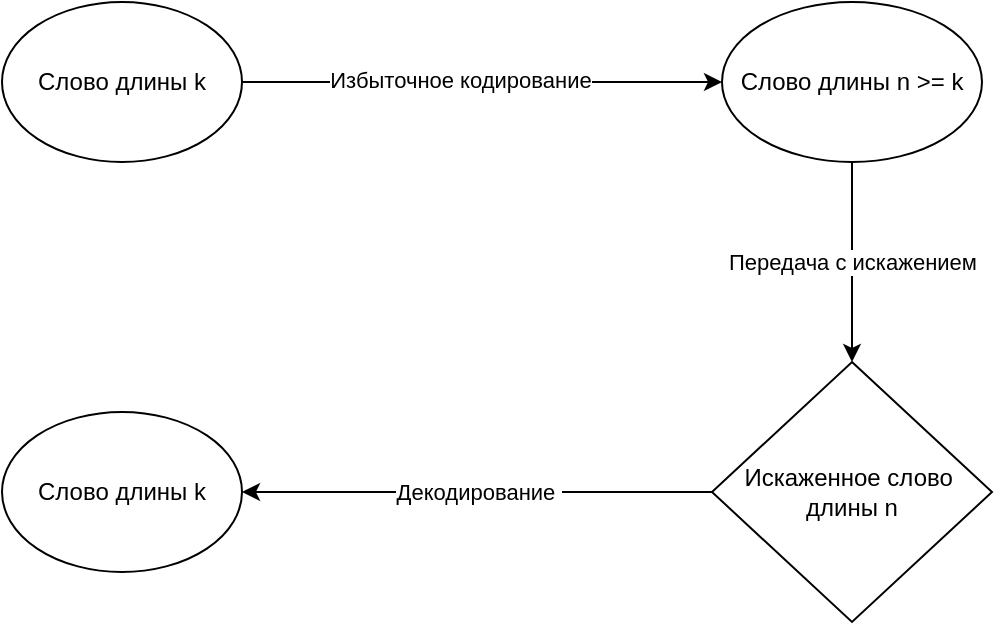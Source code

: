 <mxfile version="14.2.7" type="github">
  <diagram id="kgpKYQtTHZ0yAKxKKP6v" name="Page-1">
    <mxGraphModel dx="1362" dy="757" grid="1" gridSize="10" guides="1" tooltips="1" connect="1" arrows="1" fold="1" page="1" pageScale="1" pageWidth="850" pageHeight="1100" math="0" shadow="0">
      <root>
        <mxCell id="0" />
        <mxCell id="1" parent="0" />
        <mxCell id="RhclrDftbYTFHh-PoJww-3" style="edgeStyle=orthogonalEdgeStyle;rounded=0;orthogonalLoop=1;jettySize=auto;html=1;exitX=1;exitY=0.5;exitDx=0;exitDy=0;entryX=0;entryY=0.5;entryDx=0;entryDy=0;" edge="1" parent="1" source="RhclrDftbYTFHh-PoJww-1" target="RhclrDftbYTFHh-PoJww-2">
          <mxGeometry relative="1" as="geometry" />
        </mxCell>
        <mxCell id="RhclrDftbYTFHh-PoJww-13" value="Избыточное кодирование" style="edgeLabel;html=1;align=center;verticalAlign=middle;resizable=0;points=[];" vertex="1" connectable="0" parent="RhclrDftbYTFHh-PoJww-3">
          <mxGeometry x="-0.092" y="1" relative="1" as="geometry">
            <mxPoint as="offset" />
          </mxGeometry>
        </mxCell>
        <mxCell id="RhclrDftbYTFHh-PoJww-1" value="Слово длины k" style="ellipse;whiteSpace=wrap;html=1;" vertex="1" parent="1">
          <mxGeometry x="240" y="410" width="120" height="80" as="geometry" />
        </mxCell>
        <mxCell id="RhclrDftbYTFHh-PoJww-2" value="Слово длины n &amp;gt;= k" style="ellipse;whiteSpace=wrap;html=1;" vertex="1" parent="1">
          <mxGeometry x="600" y="410" width="130" height="80" as="geometry" />
        </mxCell>
        <mxCell id="RhclrDftbYTFHh-PoJww-12" value="Декодирование&amp;nbsp;" style="edgeStyle=orthogonalEdgeStyle;rounded=0;orthogonalLoop=1;jettySize=auto;html=1;exitX=0;exitY=0.5;exitDx=0;exitDy=0;entryX=1;entryY=0.5;entryDx=0;entryDy=0;" edge="1" parent="1" source="RhclrDftbYTFHh-PoJww-6" target="RhclrDftbYTFHh-PoJww-11">
          <mxGeometry relative="1" as="geometry" />
        </mxCell>
        <mxCell id="RhclrDftbYTFHh-PoJww-6" value="Искаженное слово&amp;nbsp;&lt;br&gt;длины n" style="rhombus;whiteSpace=wrap;html=1;" vertex="1" parent="1">
          <mxGeometry x="595" y="590" width="140" height="130" as="geometry" />
        </mxCell>
        <mxCell id="RhclrDftbYTFHh-PoJww-9" value="" style="endArrow=classic;html=1;exitX=0.5;exitY=1;exitDx=0;exitDy=0;entryX=0.5;entryY=0;entryDx=0;entryDy=0;" edge="1" parent="1" source="RhclrDftbYTFHh-PoJww-2" target="RhclrDftbYTFHh-PoJww-6">
          <mxGeometry relative="1" as="geometry">
            <mxPoint x="780" y="390" as="sourcePoint" />
            <mxPoint x="880" y="390" as="targetPoint" />
          </mxGeometry>
        </mxCell>
        <mxCell id="RhclrDftbYTFHh-PoJww-10" value="Передача с искажением" style="edgeLabel;resizable=0;html=1;align=center;verticalAlign=middle;" connectable="0" vertex="1" parent="RhclrDftbYTFHh-PoJww-9">
          <mxGeometry relative="1" as="geometry" />
        </mxCell>
        <mxCell id="RhclrDftbYTFHh-PoJww-11" value="Слово длины k" style="ellipse;whiteSpace=wrap;html=1;" vertex="1" parent="1">
          <mxGeometry x="240" y="615" width="120" height="80" as="geometry" />
        </mxCell>
      </root>
    </mxGraphModel>
  </diagram>
</mxfile>

